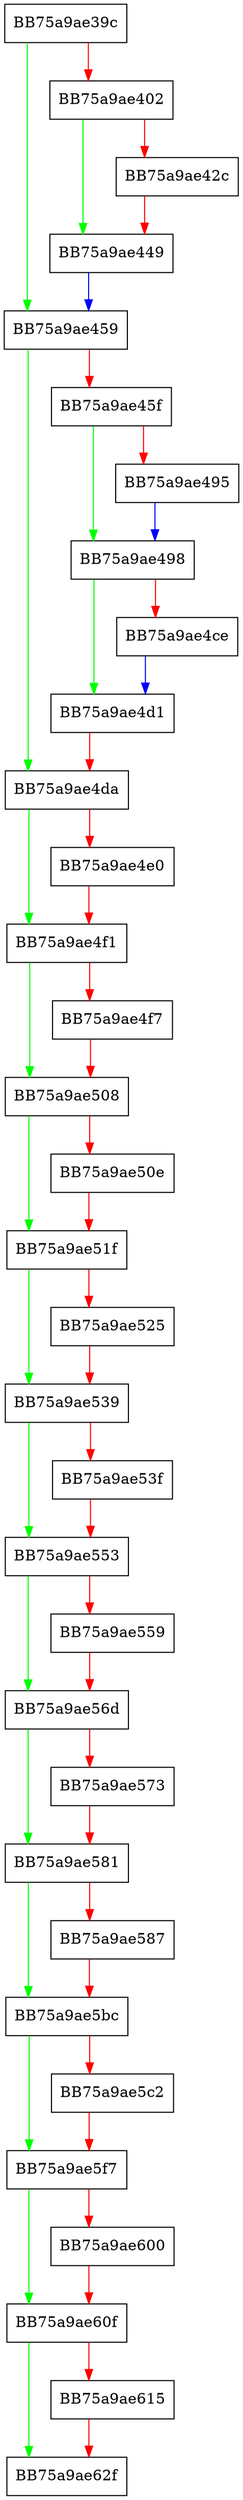 digraph _encode_detection {
  node [shape="box"];
  graph [splines=ortho];
  BB75a9ae39c -> BB75a9ae459 [color="green"];
  BB75a9ae39c -> BB75a9ae402 [color="red"];
  BB75a9ae402 -> BB75a9ae449 [color="green"];
  BB75a9ae402 -> BB75a9ae42c [color="red"];
  BB75a9ae42c -> BB75a9ae449 [color="red"];
  BB75a9ae449 -> BB75a9ae459 [color="blue"];
  BB75a9ae459 -> BB75a9ae4da [color="green"];
  BB75a9ae459 -> BB75a9ae45f [color="red"];
  BB75a9ae45f -> BB75a9ae498 [color="green"];
  BB75a9ae45f -> BB75a9ae495 [color="red"];
  BB75a9ae495 -> BB75a9ae498 [color="blue"];
  BB75a9ae498 -> BB75a9ae4d1 [color="green"];
  BB75a9ae498 -> BB75a9ae4ce [color="red"];
  BB75a9ae4ce -> BB75a9ae4d1 [color="blue"];
  BB75a9ae4d1 -> BB75a9ae4da [color="red"];
  BB75a9ae4da -> BB75a9ae4f1 [color="green"];
  BB75a9ae4da -> BB75a9ae4e0 [color="red"];
  BB75a9ae4e0 -> BB75a9ae4f1 [color="red"];
  BB75a9ae4f1 -> BB75a9ae508 [color="green"];
  BB75a9ae4f1 -> BB75a9ae4f7 [color="red"];
  BB75a9ae4f7 -> BB75a9ae508 [color="red"];
  BB75a9ae508 -> BB75a9ae51f [color="green"];
  BB75a9ae508 -> BB75a9ae50e [color="red"];
  BB75a9ae50e -> BB75a9ae51f [color="red"];
  BB75a9ae51f -> BB75a9ae539 [color="green"];
  BB75a9ae51f -> BB75a9ae525 [color="red"];
  BB75a9ae525 -> BB75a9ae539 [color="red"];
  BB75a9ae539 -> BB75a9ae553 [color="green"];
  BB75a9ae539 -> BB75a9ae53f [color="red"];
  BB75a9ae53f -> BB75a9ae553 [color="red"];
  BB75a9ae553 -> BB75a9ae56d [color="green"];
  BB75a9ae553 -> BB75a9ae559 [color="red"];
  BB75a9ae559 -> BB75a9ae56d [color="red"];
  BB75a9ae56d -> BB75a9ae581 [color="green"];
  BB75a9ae56d -> BB75a9ae573 [color="red"];
  BB75a9ae573 -> BB75a9ae581 [color="red"];
  BB75a9ae581 -> BB75a9ae5bc [color="green"];
  BB75a9ae581 -> BB75a9ae587 [color="red"];
  BB75a9ae587 -> BB75a9ae5bc [color="red"];
  BB75a9ae5bc -> BB75a9ae5f7 [color="green"];
  BB75a9ae5bc -> BB75a9ae5c2 [color="red"];
  BB75a9ae5c2 -> BB75a9ae5f7 [color="red"];
  BB75a9ae5f7 -> BB75a9ae60f [color="green"];
  BB75a9ae5f7 -> BB75a9ae600 [color="red"];
  BB75a9ae600 -> BB75a9ae60f [color="red"];
  BB75a9ae60f -> BB75a9ae62f [color="green"];
  BB75a9ae60f -> BB75a9ae615 [color="red"];
  BB75a9ae615 -> BB75a9ae62f [color="red"];
}